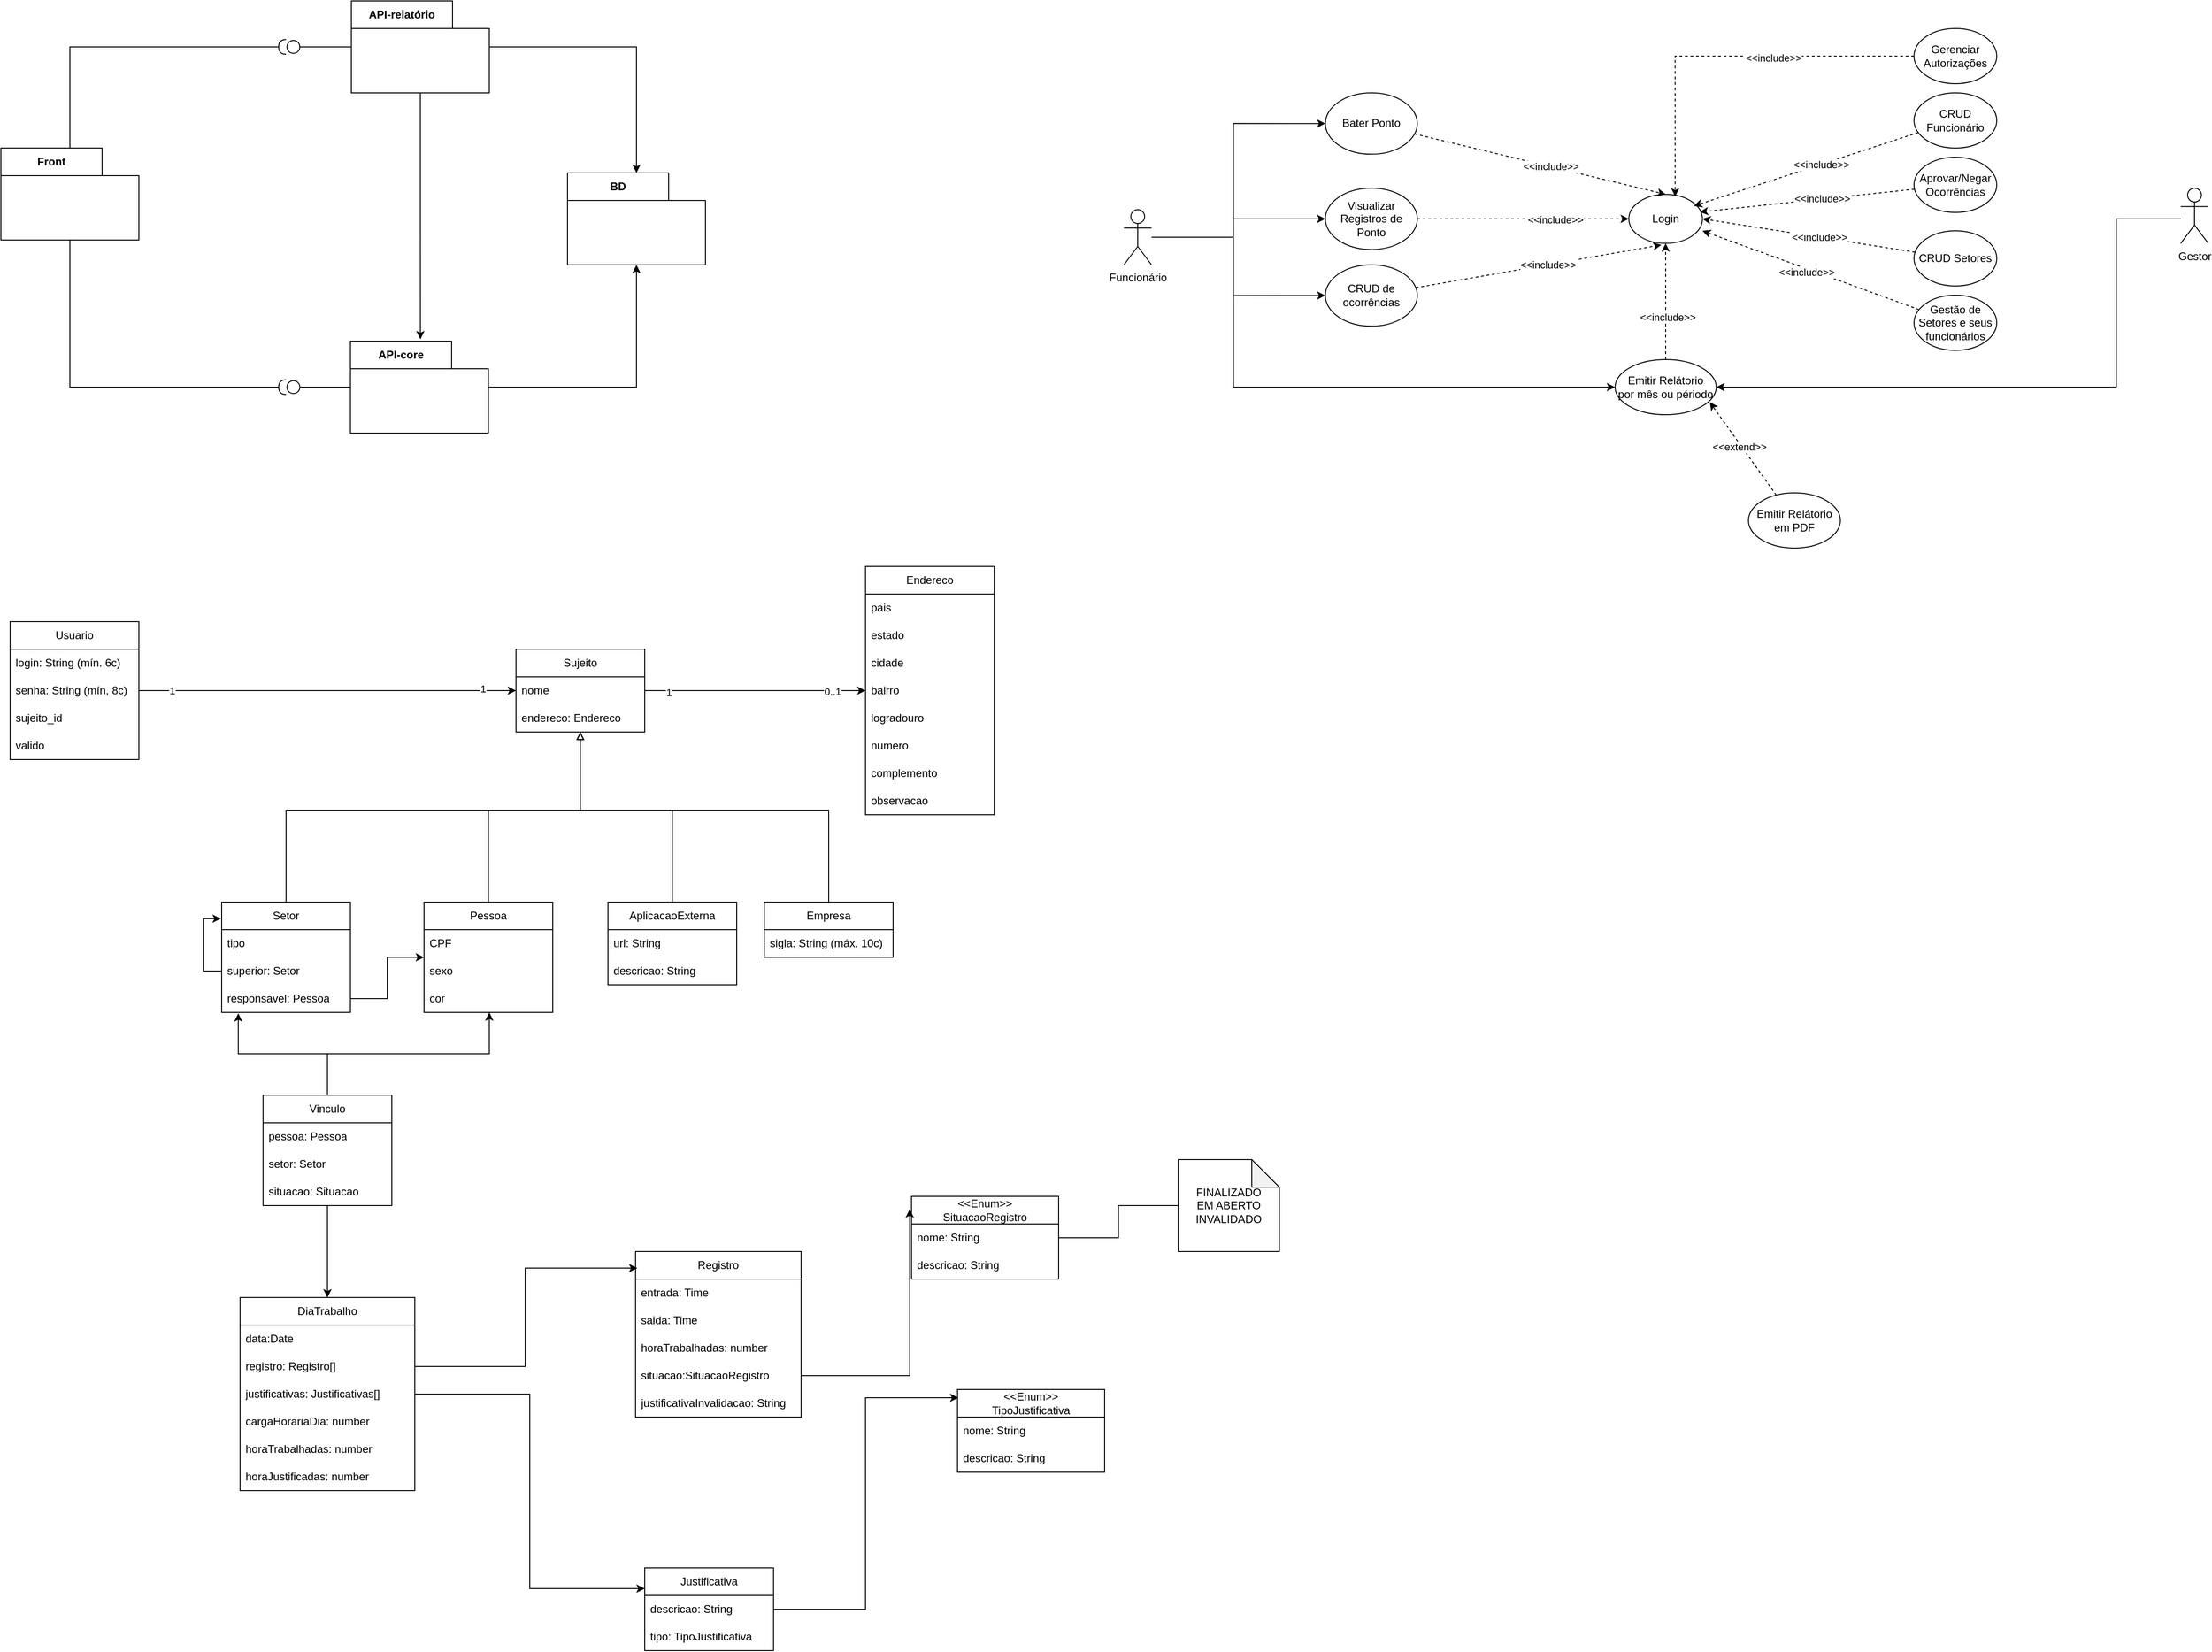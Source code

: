 <mxfile version="25.0.1">
  <diagram name="Página-1" id="RD_SIP9z1UjKInWznvdo">
    <mxGraphModel dx="1434" dy="746" grid="1" gridSize="10" guides="1" tooltips="1" connect="1" arrows="1" fold="1" page="1" pageScale="1" pageWidth="827" pageHeight="1169" math="0" shadow="0">
      <root>
        <mxCell id="0" />
        <mxCell id="1" parent="0" />
        <mxCell id="dIuihg4rUjvDcWADwv28-1" value="BD" style="shape=folder;fontStyle=1;tabWidth=110;tabHeight=30;tabPosition=left;html=1;boundedLbl=1;labelInHeader=1;container=1;collapsible=0;whiteSpace=wrap;" parent="1" vertex="1">
          <mxGeometry x="636" y="237" width="150" height="100" as="geometry" />
        </mxCell>
        <mxCell id="dIuihg4rUjvDcWADwv28-2" value="" style="html=1;strokeColor=none;resizeWidth=1;resizeHeight=1;fillColor=none;part=1;connectable=0;allowArrows=0;deletable=0;whiteSpace=wrap;" parent="dIuihg4rUjvDcWADwv28-1" vertex="1">
          <mxGeometry width="150" height="70" relative="1" as="geometry">
            <mxPoint y="30" as="offset" />
          </mxGeometry>
        </mxCell>
        <mxCell id="dIuihg4rUjvDcWADwv28-20" style="edgeStyle=orthogonalEdgeStyle;rounded=0;orthogonalLoop=1;jettySize=auto;html=1;endArrow=halfCircle;endFill=0;" parent="1" source="dIuihg4rUjvDcWADwv28-3" edge="1">
          <mxGeometry relative="1" as="geometry">
            <mxPoint x="330" y="100" as="targetPoint" />
            <Array as="points">
              <mxPoint x="95" y="100" />
            </Array>
          </mxGeometry>
        </mxCell>
        <mxCell id="dIuihg4rUjvDcWADwv28-21" style="edgeStyle=orthogonalEdgeStyle;rounded=0;orthogonalLoop=1;jettySize=auto;html=1;endArrow=halfCircle;endFill=0;" parent="1" source="dIuihg4rUjvDcWADwv28-3" edge="1">
          <mxGeometry relative="1" as="geometry">
            <mxPoint x="330" y="470" as="targetPoint" />
            <Array as="points">
              <mxPoint x="95" y="470" />
            </Array>
          </mxGeometry>
        </mxCell>
        <mxCell id="dIuihg4rUjvDcWADwv28-3" value="Front" style="shape=folder;fontStyle=1;tabWidth=110;tabHeight=30;tabPosition=left;html=1;boundedLbl=1;labelInHeader=1;container=1;collapsible=0;whiteSpace=wrap;" parent="1" vertex="1">
          <mxGeometry x="20" y="210" width="150" height="100" as="geometry" />
        </mxCell>
        <mxCell id="dIuihg4rUjvDcWADwv28-4" value="" style="html=1;strokeColor=none;resizeWidth=1;resizeHeight=1;fillColor=none;part=1;connectable=0;allowArrows=0;deletable=0;whiteSpace=wrap;" parent="dIuihg4rUjvDcWADwv28-3" vertex="1">
          <mxGeometry width="150" height="70" relative="1" as="geometry">
            <mxPoint y="30" as="offset" />
          </mxGeometry>
        </mxCell>
        <mxCell id="dIuihg4rUjvDcWADwv28-15" style="edgeStyle=orthogonalEdgeStyle;rounded=0;orthogonalLoop=1;jettySize=auto;html=1;" parent="1" source="dIuihg4rUjvDcWADwv28-5" target="dIuihg4rUjvDcWADwv28-1" edge="1">
          <mxGeometry relative="1" as="geometry" />
        </mxCell>
        <mxCell id="dIuihg4rUjvDcWADwv28-17" style="edgeStyle=orthogonalEdgeStyle;rounded=0;orthogonalLoop=1;jettySize=auto;html=1;endArrow=circle;endFill=0;" parent="1" source="dIuihg4rUjvDcWADwv28-5" edge="1">
          <mxGeometry relative="1" as="geometry">
            <mxPoint x="330" y="100" as="targetPoint" />
          </mxGeometry>
        </mxCell>
        <mxCell id="dIuihg4rUjvDcWADwv28-5" value="API-relatório" style="shape=folder;fontStyle=1;tabWidth=110;tabHeight=30;tabPosition=left;html=1;boundedLbl=1;labelInHeader=1;container=1;collapsible=0;whiteSpace=wrap;" parent="1" vertex="1">
          <mxGeometry x="401" y="50" width="150" height="100" as="geometry" />
        </mxCell>
        <mxCell id="dIuihg4rUjvDcWADwv28-6" value="" style="html=1;strokeColor=none;resizeWidth=1;resizeHeight=1;fillColor=none;part=1;connectable=0;allowArrows=0;deletable=0;whiteSpace=wrap;" parent="dIuihg4rUjvDcWADwv28-5" vertex="1">
          <mxGeometry width="150" height="70" relative="1" as="geometry">
            <mxPoint y="30" as="offset" />
          </mxGeometry>
        </mxCell>
        <mxCell id="dIuihg4rUjvDcWADwv28-18" style="edgeStyle=orthogonalEdgeStyle;rounded=0;orthogonalLoop=1;jettySize=auto;html=1;endArrow=circle;endFill=0;" parent="1" source="dIuihg4rUjvDcWADwv28-7" edge="1">
          <mxGeometry relative="1" as="geometry">
            <mxPoint x="330" y="470" as="targetPoint" />
          </mxGeometry>
        </mxCell>
        <mxCell id="dIuihg4rUjvDcWADwv28-7" value="API-core" style="shape=folder;fontStyle=1;tabWidth=110;tabHeight=30;tabPosition=left;html=1;boundedLbl=1;labelInHeader=1;container=1;collapsible=0;whiteSpace=wrap;" parent="1" vertex="1">
          <mxGeometry x="400" y="420" width="150" height="100" as="geometry" />
        </mxCell>
        <mxCell id="dIuihg4rUjvDcWADwv28-8" value="" style="html=1;strokeColor=none;resizeWidth=1;resizeHeight=1;fillColor=none;part=1;connectable=0;allowArrows=0;deletable=0;whiteSpace=wrap;" parent="dIuihg4rUjvDcWADwv28-7" vertex="1">
          <mxGeometry width="150" height="70" relative="1" as="geometry">
            <mxPoint y="30" as="offset" />
          </mxGeometry>
        </mxCell>
        <mxCell id="dIuihg4rUjvDcWADwv28-14" style="edgeStyle=orthogonalEdgeStyle;rounded=0;orthogonalLoop=1;jettySize=auto;html=1;entryX=0.5;entryY=1;entryDx=0;entryDy=0;entryPerimeter=0;" parent="1" source="dIuihg4rUjvDcWADwv28-7" target="dIuihg4rUjvDcWADwv28-1" edge="1">
          <mxGeometry relative="1" as="geometry" />
        </mxCell>
        <mxCell id="dIuihg4rUjvDcWADwv28-16" style="edgeStyle=orthogonalEdgeStyle;rounded=0;orthogonalLoop=1;jettySize=auto;html=1;entryX=0.507;entryY=-0.02;entryDx=0;entryDy=0;entryPerimeter=0;" parent="1" source="dIuihg4rUjvDcWADwv28-5" target="dIuihg4rUjvDcWADwv28-7" edge="1">
          <mxGeometry relative="1" as="geometry" />
        </mxCell>
        <mxCell id="qNjkb20ry8BSJpF6mRl5-24" style="edgeStyle=orthogonalEdgeStyle;rounded=0;orthogonalLoop=1;jettySize=auto;html=1;endArrow=block;endFill=0;exitX=0.5;exitY=0;exitDx=0;exitDy=0;" parent="1" source="qNjkb20ry8BSJpF6mRl5-1" target="qNjkb20ry8BSJpF6mRl5-13" edge="1">
          <mxGeometry relative="1" as="geometry">
            <Array as="points">
              <mxPoint x="550" y="930" />
              <mxPoint x="650" y="930" />
            </Array>
          </mxGeometry>
        </mxCell>
        <mxCell id="qNjkb20ry8BSJpF6mRl5-1" value="Pessoa" style="swimlane;fontStyle=0;childLayout=stackLayout;horizontal=1;startSize=30;horizontalStack=0;resizeParent=1;resizeParentMax=0;resizeLast=0;collapsible=1;marginBottom=0;whiteSpace=wrap;html=1;" parent="1" vertex="1">
          <mxGeometry x="480" y="1030" width="140" height="120" as="geometry" />
        </mxCell>
        <mxCell id="qNjkb20ry8BSJpF6mRl5-2" value="CPF" style="text;strokeColor=none;fillColor=none;align=left;verticalAlign=middle;spacingLeft=4;spacingRight=4;overflow=hidden;points=[[0,0.5],[1,0.5]];portConstraint=eastwest;rotatable=0;whiteSpace=wrap;html=1;" parent="qNjkb20ry8BSJpF6mRl5-1" vertex="1">
          <mxGeometry y="30" width="140" height="30" as="geometry" />
        </mxCell>
        <mxCell id="qNjkb20ry8BSJpF6mRl5-3" value="sexo" style="text;strokeColor=none;fillColor=none;align=left;verticalAlign=middle;spacingLeft=4;spacingRight=4;overflow=hidden;points=[[0,0.5],[1,0.5]];portConstraint=eastwest;rotatable=0;whiteSpace=wrap;html=1;" parent="qNjkb20ry8BSJpF6mRl5-1" vertex="1">
          <mxGeometry y="60" width="140" height="30" as="geometry" />
        </mxCell>
        <mxCell id="qNjkb20ry8BSJpF6mRl5-4" value="cor" style="text;strokeColor=none;fillColor=none;align=left;verticalAlign=middle;spacingLeft=4;spacingRight=4;overflow=hidden;points=[[0,0.5],[1,0.5]];portConstraint=eastwest;rotatable=0;whiteSpace=wrap;html=1;" parent="qNjkb20ry8BSJpF6mRl5-1" vertex="1">
          <mxGeometry y="90" width="140" height="30" as="geometry" />
        </mxCell>
        <mxCell id="qNjkb20ry8BSJpF6mRl5-25" style="edgeStyle=orthogonalEdgeStyle;rounded=0;orthogonalLoop=1;jettySize=auto;html=1;endArrow=block;endFill=0;exitX=0.5;exitY=0;exitDx=0;exitDy=0;" parent="1" source="qNjkb20ry8BSJpF6mRl5-5" target="qNjkb20ry8BSJpF6mRl5-13" edge="1">
          <mxGeometry relative="1" as="geometry">
            <Array as="points">
              <mxPoint x="330" y="930" />
              <mxPoint x="650" y="930" />
            </Array>
          </mxGeometry>
        </mxCell>
        <mxCell id="qNjkb20ry8BSJpF6mRl5-48" style="edgeStyle=orthogonalEdgeStyle;rounded=0;orthogonalLoop=1;jettySize=auto;html=1;" parent="1" source="qNjkb20ry8BSJpF6mRl5-8" target="qNjkb20ry8BSJpF6mRl5-1" edge="1">
          <mxGeometry relative="1" as="geometry" />
        </mxCell>
        <mxCell id="qNjkb20ry8BSJpF6mRl5-5" value="Setor" style="swimlane;fontStyle=0;childLayout=stackLayout;horizontal=1;startSize=30;horizontalStack=0;resizeParent=1;resizeParentMax=0;resizeLast=0;collapsible=1;marginBottom=0;whiteSpace=wrap;html=1;" parent="1" vertex="1">
          <mxGeometry x="260" y="1030" width="140" height="120" as="geometry" />
        </mxCell>
        <mxCell id="qNjkb20ry8BSJpF6mRl5-6" value="tipo" style="text;strokeColor=none;fillColor=none;align=left;verticalAlign=middle;spacingLeft=4;spacingRight=4;overflow=hidden;points=[[0,0.5],[1,0.5]];portConstraint=eastwest;rotatable=0;whiteSpace=wrap;html=1;" parent="qNjkb20ry8BSJpF6mRl5-5" vertex="1">
          <mxGeometry y="30" width="140" height="30" as="geometry" />
        </mxCell>
        <mxCell id="qNjkb20ry8BSJpF6mRl5-52" style="edgeStyle=orthogonalEdgeStyle;rounded=0;orthogonalLoop=1;jettySize=auto;html=1;entryX=-0.007;entryY=0.15;entryDx=0;entryDy=0;entryPerimeter=0;" parent="qNjkb20ry8BSJpF6mRl5-5" source="qNjkb20ry8BSJpF6mRl5-7" target="qNjkb20ry8BSJpF6mRl5-5" edge="1">
          <mxGeometry relative="1" as="geometry" />
        </mxCell>
        <mxCell id="qNjkb20ry8BSJpF6mRl5-7" value="superior: Setor" style="text;strokeColor=none;fillColor=none;align=left;verticalAlign=middle;spacingLeft=4;spacingRight=4;overflow=hidden;points=[[0,0.5],[1,0.5]];portConstraint=eastwest;rotatable=0;whiteSpace=wrap;html=1;" parent="qNjkb20ry8BSJpF6mRl5-5" vertex="1">
          <mxGeometry y="60" width="140" height="30" as="geometry" />
        </mxCell>
        <mxCell id="qNjkb20ry8BSJpF6mRl5-8" value="responsavel: Pessoa" style="text;strokeColor=none;fillColor=none;align=left;verticalAlign=middle;spacingLeft=4;spacingRight=4;overflow=hidden;points=[[0,0.5],[1,0.5]];portConstraint=eastwest;rotatable=0;whiteSpace=wrap;html=1;" parent="qNjkb20ry8BSJpF6mRl5-5" vertex="1">
          <mxGeometry y="90" width="140" height="30" as="geometry" />
        </mxCell>
        <mxCell id="qNjkb20ry8BSJpF6mRl5-27" style="edgeStyle=orthogonalEdgeStyle;rounded=0;orthogonalLoop=1;jettySize=auto;html=1;endArrow=block;endFill=0;exitX=0.5;exitY=0;exitDx=0;exitDy=0;" parent="1" source="qNjkb20ry8BSJpF6mRl5-9" target="qNjkb20ry8BSJpF6mRl5-13" edge="1">
          <mxGeometry relative="1" as="geometry">
            <Array as="points">
              <mxPoint x="750" y="930" />
              <mxPoint x="650" y="930" />
            </Array>
          </mxGeometry>
        </mxCell>
        <mxCell id="qNjkb20ry8BSJpF6mRl5-9" value="Aplicacao&lt;span style=&quot;background-color: initial;&quot;&gt;Externa&lt;/span&gt;" style="swimlane;fontStyle=0;childLayout=stackLayout;horizontal=1;startSize=30;horizontalStack=0;resizeParent=1;resizeParentMax=0;resizeLast=0;collapsible=1;marginBottom=0;whiteSpace=wrap;html=1;" parent="1" vertex="1">
          <mxGeometry x="680" y="1030" width="140" height="90" as="geometry" />
        </mxCell>
        <mxCell id="5sIMiY5ZOQMgnEvXVbW2-5" value="url: String" style="text;strokeColor=none;fillColor=none;align=left;verticalAlign=middle;spacingLeft=4;spacingRight=4;overflow=hidden;points=[[0,0.5],[1,0.5]];portConstraint=eastwest;rotatable=0;whiteSpace=wrap;html=1;" vertex="1" parent="qNjkb20ry8BSJpF6mRl5-9">
          <mxGeometry y="30" width="140" height="30" as="geometry" />
        </mxCell>
        <mxCell id="5sIMiY5ZOQMgnEvXVbW2-6" value="descricao: String" style="text;strokeColor=none;fillColor=none;align=left;verticalAlign=middle;spacingLeft=4;spacingRight=4;overflow=hidden;points=[[0,0.5],[1,0.5]];portConstraint=eastwest;rotatable=0;whiteSpace=wrap;html=1;" vertex="1" parent="qNjkb20ry8BSJpF6mRl5-9">
          <mxGeometry y="60" width="140" height="30" as="geometry" />
        </mxCell>
        <mxCell id="qNjkb20ry8BSJpF6mRl5-37" style="edgeStyle=orthogonalEdgeStyle;rounded=0;orthogonalLoop=1;jettySize=auto;html=1;" parent="1" source="qNjkb20ry8BSJpF6mRl5-13" target="qNjkb20ry8BSJpF6mRl5-33" edge="1">
          <mxGeometry relative="1" as="geometry" />
        </mxCell>
        <mxCell id="qNjkb20ry8BSJpF6mRl5-44" value="1" style="edgeLabel;html=1;align=center;verticalAlign=middle;resizable=0;points=[];" parent="qNjkb20ry8BSJpF6mRl5-37" vertex="1" connectable="0">
          <mxGeometry x="-0.783" y="-2" relative="1" as="geometry">
            <mxPoint as="offset" />
          </mxGeometry>
        </mxCell>
        <mxCell id="qNjkb20ry8BSJpF6mRl5-45" value="0..1" style="edgeLabel;html=1;align=center;verticalAlign=middle;resizable=0;points=[];" parent="qNjkb20ry8BSJpF6mRl5-37" vertex="1" connectable="0">
          <mxGeometry x="0.7" y="-1" relative="1" as="geometry">
            <mxPoint as="offset" />
          </mxGeometry>
        </mxCell>
        <mxCell id="qNjkb20ry8BSJpF6mRl5-13" value="Sujeito" style="swimlane;fontStyle=0;childLayout=stackLayout;horizontal=1;startSize=30;horizontalStack=0;resizeParent=1;resizeParentMax=0;resizeLast=0;collapsible=1;marginBottom=0;whiteSpace=wrap;html=1;" parent="1" vertex="1">
          <mxGeometry x="580" y="755" width="140" height="90" as="geometry" />
        </mxCell>
        <mxCell id="qNjkb20ry8BSJpF6mRl5-16" value="nome" style="text;strokeColor=none;fillColor=none;align=left;verticalAlign=middle;spacingLeft=4;spacingRight=4;overflow=hidden;points=[[0,0.5],[1,0.5]];portConstraint=eastwest;rotatable=0;whiteSpace=wrap;html=1;" parent="qNjkb20ry8BSJpF6mRl5-13" vertex="1">
          <mxGeometry y="30" width="140" height="30" as="geometry" />
        </mxCell>
        <mxCell id="qNjkb20ry8BSJpF6mRl5-38" value="endereco: Endereco" style="text;strokeColor=none;fillColor=none;align=left;verticalAlign=middle;spacingLeft=4;spacingRight=4;overflow=hidden;points=[[0,0.5],[1,0.5]];portConstraint=eastwest;rotatable=0;whiteSpace=wrap;html=1;" parent="qNjkb20ry8BSJpF6mRl5-13" vertex="1">
          <mxGeometry y="60" width="140" height="30" as="geometry" />
        </mxCell>
        <mxCell id="qNjkb20ry8BSJpF6mRl5-17" value="Usuario" style="swimlane;fontStyle=0;childLayout=stackLayout;horizontal=1;startSize=30;horizontalStack=0;resizeParent=1;resizeParentMax=0;resizeLast=0;collapsible=1;marginBottom=0;whiteSpace=wrap;html=1;" parent="1" vertex="1">
          <mxGeometry x="30" y="725" width="140" height="150" as="geometry" />
        </mxCell>
        <mxCell id="qNjkb20ry8BSJpF6mRl5-18" value="login: String (mín. 6c)" style="text;strokeColor=none;fillColor=none;align=left;verticalAlign=middle;spacingLeft=4;spacingRight=4;overflow=hidden;points=[[0,0.5],[1,0.5]];portConstraint=eastwest;rotatable=0;whiteSpace=wrap;html=1;" parent="qNjkb20ry8BSJpF6mRl5-17" vertex="1">
          <mxGeometry y="30" width="140" height="30" as="geometry" />
        </mxCell>
        <mxCell id="qNjkb20ry8BSJpF6mRl5-19" value="senha: String (mín, 8c)" style="text;strokeColor=none;fillColor=none;align=left;verticalAlign=middle;spacingLeft=4;spacingRight=4;overflow=hidden;points=[[0,0.5],[1,0.5]];portConstraint=eastwest;rotatable=0;whiteSpace=wrap;html=1;" parent="qNjkb20ry8BSJpF6mRl5-17" vertex="1">
          <mxGeometry y="60" width="140" height="30" as="geometry" />
        </mxCell>
        <mxCell id="qNjkb20ry8BSJpF6mRl5-20" value="sujeito_id" style="text;strokeColor=none;fillColor=none;align=left;verticalAlign=middle;spacingLeft=4;spacingRight=4;overflow=hidden;points=[[0,0.5],[1,0.5]];portConstraint=eastwest;rotatable=0;whiteSpace=wrap;html=1;" parent="qNjkb20ry8BSJpF6mRl5-17" vertex="1">
          <mxGeometry y="90" width="140" height="30" as="geometry" />
        </mxCell>
        <mxCell id="qNjkb20ry8BSJpF6mRl5-53" value="valido" style="text;strokeColor=none;fillColor=none;align=left;verticalAlign=middle;spacingLeft=4;spacingRight=4;overflow=hidden;points=[[0,0.5],[1,0.5]];portConstraint=eastwest;rotatable=0;whiteSpace=wrap;html=1;" parent="qNjkb20ry8BSJpF6mRl5-17" vertex="1">
          <mxGeometry y="120" width="140" height="30" as="geometry" />
        </mxCell>
        <mxCell id="qNjkb20ry8BSJpF6mRl5-21" style="edgeStyle=orthogonalEdgeStyle;rounded=0;orthogonalLoop=1;jettySize=auto;html=1;entryX=0;entryY=0.5;entryDx=0;entryDy=0;" parent="1" source="qNjkb20ry8BSJpF6mRl5-19" target="qNjkb20ry8BSJpF6mRl5-13" edge="1">
          <mxGeometry relative="1" as="geometry" />
        </mxCell>
        <mxCell id="qNjkb20ry8BSJpF6mRl5-22" value="1" style="edgeLabel;html=1;align=center;verticalAlign=middle;resizable=0;points=[];" parent="qNjkb20ry8BSJpF6mRl5-21" vertex="1" connectable="0">
          <mxGeometry x="-0.824" relative="1" as="geometry">
            <mxPoint as="offset" />
          </mxGeometry>
        </mxCell>
        <mxCell id="qNjkb20ry8BSJpF6mRl5-23" value="1" style="edgeLabel;html=1;align=center;verticalAlign=middle;resizable=0;points=[];" parent="qNjkb20ry8BSJpF6mRl5-21" vertex="1" connectable="0">
          <mxGeometry x="0.824" y="2" relative="1" as="geometry">
            <mxPoint as="offset" />
          </mxGeometry>
        </mxCell>
        <mxCell id="qNjkb20ry8BSJpF6mRl5-47" style="edgeStyle=orthogonalEdgeStyle;rounded=0;orthogonalLoop=1;jettySize=auto;html=1;endArrow=block;endFill=0;" parent="1" source="qNjkb20ry8BSJpF6mRl5-29" target="qNjkb20ry8BSJpF6mRl5-13" edge="1">
          <mxGeometry relative="1" as="geometry">
            <Array as="points">
              <mxPoint x="920" y="930" />
              <mxPoint x="650" y="930" />
            </Array>
          </mxGeometry>
        </mxCell>
        <mxCell id="qNjkb20ry8BSJpF6mRl5-29" value="Empresa" style="swimlane;fontStyle=0;childLayout=stackLayout;horizontal=1;startSize=30;horizontalStack=0;resizeParent=1;resizeParentMax=0;resizeLast=0;collapsible=1;marginBottom=0;whiteSpace=wrap;html=1;" parent="1" vertex="1">
          <mxGeometry x="850" y="1030" width="140" height="60" as="geometry" />
        </mxCell>
        <mxCell id="qNjkb20ry8BSJpF6mRl5-28" value="sigla: String&amp;nbsp;(máx. 10c)" style="text;strokeColor=none;fillColor=none;align=left;verticalAlign=middle;spacingLeft=4;spacingRight=4;overflow=hidden;points=[[0,0.5],[1,0.5]];portConstraint=eastwest;rotatable=0;whiteSpace=wrap;html=1;" parent="qNjkb20ry8BSJpF6mRl5-29" vertex="1">
          <mxGeometry y="30" width="140" height="30" as="geometry" />
        </mxCell>
        <mxCell id="qNjkb20ry8BSJpF6mRl5-33" value="Endereco" style="swimlane;fontStyle=0;childLayout=stackLayout;horizontal=1;startSize=30;horizontalStack=0;resizeParent=1;resizeParentMax=0;resizeLast=0;collapsible=1;marginBottom=0;whiteSpace=wrap;html=1;" parent="1" vertex="1">
          <mxGeometry x="960" y="665" width="140" height="270" as="geometry" />
        </mxCell>
        <mxCell id="qNjkb20ry8BSJpF6mRl5-34" value="pais" style="text;strokeColor=none;fillColor=none;align=left;verticalAlign=middle;spacingLeft=4;spacingRight=4;overflow=hidden;points=[[0,0.5],[1,0.5]];portConstraint=eastwest;rotatable=0;whiteSpace=wrap;html=1;" parent="qNjkb20ry8BSJpF6mRl5-33" vertex="1">
          <mxGeometry y="30" width="140" height="30" as="geometry" />
        </mxCell>
        <mxCell id="qNjkb20ry8BSJpF6mRl5-35" value="estado" style="text;strokeColor=none;fillColor=none;align=left;verticalAlign=middle;spacingLeft=4;spacingRight=4;overflow=hidden;points=[[0,0.5],[1,0.5]];portConstraint=eastwest;rotatable=0;whiteSpace=wrap;html=1;" parent="qNjkb20ry8BSJpF6mRl5-33" vertex="1">
          <mxGeometry y="60" width="140" height="30" as="geometry" />
        </mxCell>
        <mxCell id="qNjkb20ry8BSJpF6mRl5-36" value="cidade" style="text;strokeColor=none;fillColor=none;align=left;verticalAlign=middle;spacingLeft=4;spacingRight=4;overflow=hidden;points=[[0,0.5],[1,0.5]];portConstraint=eastwest;rotatable=0;whiteSpace=wrap;html=1;" parent="qNjkb20ry8BSJpF6mRl5-33" vertex="1">
          <mxGeometry y="90" width="140" height="30" as="geometry" />
        </mxCell>
        <mxCell id="qNjkb20ry8BSJpF6mRl5-39" value="bairro" style="text;strokeColor=none;fillColor=none;align=left;verticalAlign=middle;spacingLeft=4;spacingRight=4;overflow=hidden;points=[[0,0.5],[1,0.5]];portConstraint=eastwest;rotatable=0;whiteSpace=wrap;html=1;" parent="qNjkb20ry8BSJpF6mRl5-33" vertex="1">
          <mxGeometry y="120" width="140" height="30" as="geometry" />
        </mxCell>
        <mxCell id="qNjkb20ry8BSJpF6mRl5-40" value="logradouro" style="text;strokeColor=none;fillColor=none;align=left;verticalAlign=middle;spacingLeft=4;spacingRight=4;overflow=hidden;points=[[0,0.5],[1,0.5]];portConstraint=eastwest;rotatable=0;whiteSpace=wrap;html=1;" parent="qNjkb20ry8BSJpF6mRl5-33" vertex="1">
          <mxGeometry y="150" width="140" height="30" as="geometry" />
        </mxCell>
        <mxCell id="qNjkb20ry8BSJpF6mRl5-41" value="numero" style="text;strokeColor=none;fillColor=none;align=left;verticalAlign=middle;spacingLeft=4;spacingRight=4;overflow=hidden;points=[[0,0.5],[1,0.5]];portConstraint=eastwest;rotatable=0;whiteSpace=wrap;html=1;" parent="qNjkb20ry8BSJpF6mRl5-33" vertex="1">
          <mxGeometry y="180" width="140" height="30" as="geometry" />
        </mxCell>
        <mxCell id="qNjkb20ry8BSJpF6mRl5-42" value="complemento" style="text;strokeColor=none;fillColor=none;align=left;verticalAlign=middle;spacingLeft=4;spacingRight=4;overflow=hidden;points=[[0,0.5],[1,0.5]];portConstraint=eastwest;rotatable=0;whiteSpace=wrap;html=1;" parent="qNjkb20ry8BSJpF6mRl5-33" vertex="1">
          <mxGeometry y="210" width="140" height="30" as="geometry" />
        </mxCell>
        <mxCell id="qNjkb20ry8BSJpF6mRl5-43" value="observacao" style="text;strokeColor=none;fillColor=none;align=left;verticalAlign=middle;spacingLeft=4;spacingRight=4;overflow=hidden;points=[[0,0.5],[1,0.5]];portConstraint=eastwest;rotatable=0;whiteSpace=wrap;html=1;" parent="qNjkb20ry8BSJpF6mRl5-33" vertex="1">
          <mxGeometry y="240" width="140" height="30" as="geometry" />
        </mxCell>
        <mxCell id="7N5yKQpb0jNCGdgTXIqX-24" style="edgeStyle=orthogonalEdgeStyle;rounded=0;orthogonalLoop=1;jettySize=auto;html=1;entryX=0;entryY=0.5;entryDx=0;entryDy=0;" parent="1" source="7N5yKQpb0jNCGdgTXIqX-1" target="7N5yKQpb0jNCGdgTXIqX-5" edge="1">
          <mxGeometry relative="1" as="geometry">
            <Array as="points">
              <mxPoint x="1360" y="307" />
              <mxPoint x="1360" y="183" />
            </Array>
          </mxGeometry>
        </mxCell>
        <mxCell id="7N5yKQpb0jNCGdgTXIqX-25" style="edgeStyle=orthogonalEdgeStyle;rounded=0;orthogonalLoop=1;jettySize=auto;html=1;entryX=0;entryY=0.5;entryDx=0;entryDy=0;" parent="1" source="7N5yKQpb0jNCGdgTXIqX-1" target="7N5yKQpb0jNCGdgTXIqX-9" edge="1">
          <mxGeometry relative="1" as="geometry">
            <Array as="points">
              <mxPoint x="1360" y="307" />
              <mxPoint x="1360" y="287" />
            </Array>
          </mxGeometry>
        </mxCell>
        <mxCell id="7N5yKQpb0jNCGdgTXIqX-26" style="edgeStyle=orthogonalEdgeStyle;rounded=0;orthogonalLoop=1;jettySize=auto;html=1;entryX=0;entryY=0.5;entryDx=0;entryDy=0;" parent="1" source="7N5yKQpb0jNCGdgTXIqX-1" target="7N5yKQpb0jNCGdgTXIqX-12" edge="1">
          <mxGeometry relative="1" as="geometry">
            <Array as="points">
              <mxPoint x="1360" y="307" />
              <mxPoint x="1360" y="370" />
            </Array>
          </mxGeometry>
        </mxCell>
        <mxCell id="7N5yKQpb0jNCGdgTXIqX-27" style="edgeStyle=orthogonalEdgeStyle;rounded=0;orthogonalLoop=1;jettySize=auto;html=1;entryX=0;entryY=0.5;entryDx=0;entryDy=0;" parent="1" source="7N5yKQpb0jNCGdgTXIqX-1" target="7N5yKQpb0jNCGdgTXIqX-16" edge="1">
          <mxGeometry relative="1" as="geometry">
            <Array as="points">
              <mxPoint x="1360" y="307" />
              <mxPoint x="1360" y="470" />
            </Array>
          </mxGeometry>
        </mxCell>
        <mxCell id="7N5yKQpb0jNCGdgTXIqX-1" value="Funcionário" style="shape=umlActor;verticalLabelPosition=bottom;verticalAlign=top;html=1;outlineConnect=0;" parent="1" vertex="1">
          <mxGeometry x="1241" y="277" width="30" height="60" as="geometry" />
        </mxCell>
        <mxCell id="7N5yKQpb0jNCGdgTXIqX-4" value="Login" style="ellipse;whiteSpace=wrap;html=1;" parent="1" vertex="1">
          <mxGeometry x="1790" y="260.34" width="80" height="53.33" as="geometry" />
        </mxCell>
        <mxCell id="7N5yKQpb0jNCGdgTXIqX-5" value="Bater Ponto" style="ellipse;whiteSpace=wrap;html=1;" parent="1" vertex="1">
          <mxGeometry x="1460" y="150" width="100" height="66.67" as="geometry" />
        </mxCell>
        <mxCell id="7N5yKQpb0jNCGdgTXIqX-6" style="rounded=0;orthogonalLoop=1;jettySize=auto;html=1;entryX=0.5;entryY=0;entryDx=0;entryDy=0;dashed=1;" parent="1" source="7N5yKQpb0jNCGdgTXIqX-5" target="7N5yKQpb0jNCGdgTXIqX-4" edge="1">
          <mxGeometry relative="1" as="geometry" />
        </mxCell>
        <mxCell id="7N5yKQpb0jNCGdgTXIqX-7" value="&amp;lt;&amp;lt;include&amp;gt;&amp;gt;" style="edgeLabel;html=1;align=center;verticalAlign=middle;resizable=0;points=[];" parent="7N5yKQpb0jNCGdgTXIqX-6" vertex="1" connectable="0">
          <mxGeometry x="0.08" relative="1" as="geometry">
            <mxPoint as="offset" />
          </mxGeometry>
        </mxCell>
        <mxCell id="7N5yKQpb0jNCGdgTXIqX-9" value="Visualizar Registros de Ponto" style="ellipse;whiteSpace=wrap;html=1;" parent="1" vertex="1">
          <mxGeometry x="1460" y="253.66" width="100" height="66.67" as="geometry" />
        </mxCell>
        <mxCell id="7N5yKQpb0jNCGdgTXIqX-10" style="rounded=0;orthogonalLoop=1;jettySize=auto;html=1;entryX=0;entryY=0.5;entryDx=0;entryDy=0;dashed=1;" parent="1" source="7N5yKQpb0jNCGdgTXIqX-9" target="7N5yKQpb0jNCGdgTXIqX-4" edge="1">
          <mxGeometry relative="1" as="geometry" />
        </mxCell>
        <mxCell id="7N5yKQpb0jNCGdgTXIqX-11" value="&amp;lt;&amp;lt;include&amp;gt;&amp;gt;" style="edgeLabel;html=1;align=center;verticalAlign=middle;resizable=0;points=[];" parent="7N5yKQpb0jNCGdgTXIqX-10" vertex="1" connectable="0">
          <mxGeometry x="0.304" y="-1" relative="1" as="geometry">
            <mxPoint as="offset" />
          </mxGeometry>
        </mxCell>
        <mxCell id="7N5yKQpb0jNCGdgTXIqX-12" value="CRUD de ocorrências" style="ellipse;whiteSpace=wrap;html=1;" parent="1" vertex="1">
          <mxGeometry x="1460" y="337" width="100" height="66.67" as="geometry" />
        </mxCell>
        <mxCell id="7N5yKQpb0jNCGdgTXIqX-13" style="rounded=0;orthogonalLoop=1;jettySize=auto;html=1;entryX=0.442;entryY=1.031;entryDx=0;entryDy=0;entryPerimeter=0;dashed=1;" parent="1" source="7N5yKQpb0jNCGdgTXIqX-12" target="7N5yKQpb0jNCGdgTXIqX-4" edge="1">
          <mxGeometry relative="1" as="geometry" />
        </mxCell>
        <mxCell id="7N5yKQpb0jNCGdgTXIqX-14" value="&lt;span style=&quot;color: rgba(0, 0, 0, 0); font-family: monospace; font-size: 0px; text-align: start; background-color: rgb(251, 251, 251);&quot;&gt;%3CmxGraphModel%3E%3Croot%3E%3CmxCell%20id%3D%220%22%2F%3E%3CmxCell%20id%3D%221%22%20parent%3D%220%22%2F%3E%3CmxCell%20id%3D%222%22%20value%3D%22Visualizar%20Registros%20de%20Ponto%22%20style%3D%22ellipse%3BwhiteSpace%3Dwrap%3Bhtml%3D1%3B%22%20vertex%3D%221%22%20parent%3D%221%22%3E%3CmxGeometry%20x%3D%221460%22%20y%3D%22253.66%22%20width%3D%22100%22%20height%3D%2266.67%22%20as%3D%22geometry%22%2F%3E%3C%2FmxCell%3E%3C%2Froot%3E%3C%2FmxGraphModel%3E&lt;/span&gt;" style="edgeLabel;html=1;align=center;verticalAlign=middle;resizable=0;points=[];" parent="7N5yKQpb0jNCGdgTXIqX-13" vertex="1" connectable="0">
          <mxGeometry x="0.106" relative="1" as="geometry">
            <mxPoint as="offset" />
          </mxGeometry>
        </mxCell>
        <mxCell id="7N5yKQpb0jNCGdgTXIqX-15" value="&amp;lt;&amp;lt;include&amp;gt;&amp;gt;" style="edgeLabel;html=1;align=center;verticalAlign=middle;resizable=0;points=[];" parent="7N5yKQpb0jNCGdgTXIqX-13" vertex="1" connectable="0">
          <mxGeometry x="0.076" relative="1" as="geometry">
            <mxPoint as="offset" />
          </mxGeometry>
        </mxCell>
        <mxCell id="7N5yKQpb0jNCGdgTXIqX-17" style="rounded=0;orthogonalLoop=1;jettySize=auto;html=1;dashed=1;" parent="1" source="7N5yKQpb0jNCGdgTXIqX-16" target="7N5yKQpb0jNCGdgTXIqX-4" edge="1">
          <mxGeometry relative="1" as="geometry" />
        </mxCell>
        <mxCell id="7N5yKQpb0jNCGdgTXIqX-18" value="&amp;lt;&amp;lt;include&amp;gt;&amp;gt;" style="edgeLabel;html=1;align=center;verticalAlign=middle;resizable=0;points=[];" parent="7N5yKQpb0jNCGdgTXIqX-17" vertex="1" connectable="0">
          <mxGeometry x="-0.26" y="-2" relative="1" as="geometry">
            <mxPoint as="offset" />
          </mxGeometry>
        </mxCell>
        <mxCell id="7N5yKQpb0jNCGdgTXIqX-16" value="Emitir Relátorio&lt;div&gt;por mês ou périodo&lt;/div&gt;" style="ellipse;whiteSpace=wrap;html=1;" parent="1" vertex="1">
          <mxGeometry x="1775" y="440" width="110" height="60" as="geometry" />
        </mxCell>
        <mxCell id="7N5yKQpb0jNCGdgTXIqX-19" value="Emitir Relátorio em PDF" style="ellipse;whiteSpace=wrap;html=1;" parent="1" vertex="1">
          <mxGeometry x="1920" y="585" width="100" height="60" as="geometry" />
        </mxCell>
        <mxCell id="7N5yKQpb0jNCGdgTXIqX-20" style="rounded=0;orthogonalLoop=1;jettySize=auto;html=1;entryX=0.936;entryY=0.772;entryDx=0;entryDy=0;entryPerimeter=0;dashed=1;" parent="1" source="7N5yKQpb0jNCGdgTXIqX-19" target="7N5yKQpb0jNCGdgTXIqX-16" edge="1">
          <mxGeometry relative="1" as="geometry" />
        </mxCell>
        <mxCell id="7N5yKQpb0jNCGdgTXIqX-21" value="&amp;lt;&amp;lt;extend&amp;gt;&amp;gt;" style="edgeLabel;html=1;align=center;verticalAlign=middle;resizable=0;points=[];" parent="7N5yKQpb0jNCGdgTXIqX-20" vertex="1" connectable="0">
          <mxGeometry x="0.065" y="2" relative="1" as="geometry">
            <mxPoint as="offset" />
          </mxGeometry>
        </mxCell>
        <mxCell id="7N5yKQpb0jNCGdgTXIqX-30" style="edgeStyle=orthogonalEdgeStyle;rounded=0;orthogonalLoop=1;jettySize=auto;html=1;entryX=1;entryY=0.5;entryDx=0;entryDy=0;" parent="1" source="7N5yKQpb0jNCGdgTXIqX-29" target="7N5yKQpb0jNCGdgTXIqX-16" edge="1">
          <mxGeometry relative="1" as="geometry">
            <Array as="points">
              <mxPoint x="2320" y="287" />
              <mxPoint x="2320" y="470" />
            </Array>
          </mxGeometry>
        </mxCell>
        <mxCell id="7N5yKQpb0jNCGdgTXIqX-29" value="Gestor" style="shape=umlActor;verticalLabelPosition=bottom;verticalAlign=top;html=1;outlineConnect=0;" parent="1" vertex="1">
          <mxGeometry x="2390" y="253.66" width="30" height="60" as="geometry" />
        </mxCell>
        <mxCell id="7N5yKQpb0jNCGdgTXIqX-31" value="CRUD Funcionário" style="ellipse;whiteSpace=wrap;html=1;" parent="1" vertex="1">
          <mxGeometry x="2100" y="150" width="90" height="60" as="geometry" />
        </mxCell>
        <mxCell id="7N5yKQpb0jNCGdgTXIqX-32" value="Aprovar/Negar Ocorrências" style="ellipse;whiteSpace=wrap;html=1;" parent="1" vertex="1">
          <mxGeometry x="2100" y="220" width="90" height="60" as="geometry" />
        </mxCell>
        <mxCell id="7N5yKQpb0jNCGdgTXIqX-41" style="rounded=0;orthogonalLoop=1;jettySize=auto;html=1;entryX=1;entryY=0.5;entryDx=0;entryDy=0;dashed=1;" parent="1" source="7N5yKQpb0jNCGdgTXIqX-33" target="7N5yKQpb0jNCGdgTXIqX-4" edge="1">
          <mxGeometry relative="1" as="geometry" />
        </mxCell>
        <mxCell id="7N5yKQpb0jNCGdgTXIqX-42" value="&amp;lt;&amp;lt;include&amp;gt;&amp;gt;" style="edgeLabel;html=1;align=center;verticalAlign=middle;resizable=0;points=[];" parent="7N5yKQpb0jNCGdgTXIqX-41" vertex="1" connectable="0">
          <mxGeometry x="-0.1" relative="1" as="geometry">
            <mxPoint as="offset" />
          </mxGeometry>
        </mxCell>
        <mxCell id="7N5yKQpb0jNCGdgTXIqX-33" value="CRUD Setores" style="ellipse;whiteSpace=wrap;html=1;" parent="1" vertex="1">
          <mxGeometry x="2100" y="300" width="90" height="60" as="geometry" />
        </mxCell>
        <mxCell id="7N5yKQpb0jNCGdgTXIqX-34" value="Gestão de Setores e seus funcionários" style="ellipse;whiteSpace=wrap;html=1;" parent="1" vertex="1">
          <mxGeometry x="2100" y="370" width="90" height="60" as="geometry" />
        </mxCell>
        <mxCell id="7N5yKQpb0jNCGdgTXIqX-35" value="Gerenciar Autorizações" style="ellipse;whiteSpace=wrap;html=1;" parent="1" vertex="1">
          <mxGeometry x="2100" y="80" width="90" height="60" as="geometry" />
        </mxCell>
        <mxCell id="7N5yKQpb0jNCGdgTXIqX-36" style="rounded=0;orthogonalLoop=1;jettySize=auto;html=1;entryX=1;entryY=0.744;entryDx=0;entryDy=0;entryPerimeter=0;dashed=1;" parent="1" source="7N5yKQpb0jNCGdgTXIqX-34" target="7N5yKQpb0jNCGdgTXIqX-4" edge="1">
          <mxGeometry relative="1" as="geometry" />
        </mxCell>
        <mxCell id="7N5yKQpb0jNCGdgTXIqX-37" value="&amp;lt;&amp;lt;include&amp;gt;&amp;gt;" style="edgeLabel;html=1;align=center;verticalAlign=middle;resizable=0;points=[];" parent="7N5yKQpb0jNCGdgTXIqX-36" vertex="1" connectable="0">
          <mxGeometry x="0.028" y="3" relative="1" as="geometry">
            <mxPoint as="offset" />
          </mxGeometry>
        </mxCell>
        <mxCell id="7N5yKQpb0jNCGdgTXIqX-43" style="rounded=0;orthogonalLoop=1;jettySize=auto;html=1;entryX=0.965;entryY=0.36;entryDx=0;entryDy=0;entryPerimeter=0;dashed=1;" parent="1" source="7N5yKQpb0jNCGdgTXIqX-32" target="7N5yKQpb0jNCGdgTXIqX-4" edge="1">
          <mxGeometry relative="1" as="geometry" />
        </mxCell>
        <mxCell id="7N5yKQpb0jNCGdgTXIqX-44" value="&amp;lt;&amp;lt;include&amp;gt;&amp;gt;" style="edgeLabel;html=1;align=center;verticalAlign=middle;resizable=0;points=[];" parent="7N5yKQpb0jNCGdgTXIqX-43" vertex="1" connectable="0">
          <mxGeometry x="-0.135" y="-1" relative="1" as="geometry">
            <mxPoint as="offset" />
          </mxGeometry>
        </mxCell>
        <mxCell id="7N5yKQpb0jNCGdgTXIqX-45" style="rounded=0;orthogonalLoop=1;jettySize=auto;html=1;entryX=0.884;entryY=0.237;entryDx=0;entryDy=0;entryPerimeter=0;dashed=1;" parent="1" source="7N5yKQpb0jNCGdgTXIqX-31" target="7N5yKQpb0jNCGdgTXIqX-4" edge="1">
          <mxGeometry relative="1" as="geometry" />
        </mxCell>
        <mxCell id="7N5yKQpb0jNCGdgTXIqX-46" value="&amp;lt;&amp;lt;include&amp;gt;&amp;gt;" style="edgeLabel;html=1;align=center;verticalAlign=middle;resizable=0;points=[];" parent="7N5yKQpb0jNCGdgTXIqX-45" vertex="1" connectable="0">
          <mxGeometry x="-0.132" relative="1" as="geometry">
            <mxPoint as="offset" />
          </mxGeometry>
        </mxCell>
        <mxCell id="7N5yKQpb0jNCGdgTXIqX-47" style="edgeStyle=orthogonalEdgeStyle;rounded=0;orthogonalLoop=1;jettySize=auto;html=1;entryX=0.629;entryY=0.043;entryDx=0;entryDy=0;entryPerimeter=0;dashed=1;" parent="1" source="7N5yKQpb0jNCGdgTXIqX-35" target="7N5yKQpb0jNCGdgTXIqX-4" edge="1">
          <mxGeometry relative="1" as="geometry" />
        </mxCell>
        <mxCell id="7N5yKQpb0jNCGdgTXIqX-48" value="&amp;lt;&amp;lt;include&amp;gt;&amp;gt;" style="edgeLabel;html=1;align=center;verticalAlign=middle;resizable=0;points=[];" parent="7N5yKQpb0jNCGdgTXIqX-47" vertex="1" connectable="0">
          <mxGeometry x="-0.257" y="2" relative="1" as="geometry">
            <mxPoint as="offset" />
          </mxGeometry>
        </mxCell>
        <mxCell id="5sIMiY5ZOQMgnEvXVbW2-1" value="DiaTrabalho" style="swimlane;fontStyle=0;childLayout=stackLayout;horizontal=1;startSize=30;horizontalStack=0;resizeParent=1;resizeParentMax=0;resizeLast=0;collapsible=1;marginBottom=0;whiteSpace=wrap;html=1;" vertex="1" parent="1">
          <mxGeometry x="280" y="1460" width="190" height="210" as="geometry" />
        </mxCell>
        <mxCell id="5sIMiY5ZOQMgnEvXVbW2-2" value="data:Date" style="text;strokeColor=none;fillColor=none;align=left;verticalAlign=middle;spacingLeft=4;spacingRight=4;overflow=hidden;points=[[0,0.5],[1,0.5]];portConstraint=eastwest;rotatable=0;whiteSpace=wrap;html=1;" vertex="1" parent="5sIMiY5ZOQMgnEvXVbW2-1">
          <mxGeometry y="30" width="190" height="30" as="geometry" />
        </mxCell>
        <mxCell id="5sIMiY5ZOQMgnEvXVbW2-3" value="registro: Registro[]" style="text;strokeColor=none;fillColor=none;align=left;verticalAlign=middle;spacingLeft=4;spacingRight=4;overflow=hidden;points=[[0,0.5],[1,0.5]];portConstraint=eastwest;rotatable=0;whiteSpace=wrap;html=1;" vertex="1" parent="5sIMiY5ZOQMgnEvXVbW2-1">
          <mxGeometry y="60" width="190" height="30" as="geometry" />
        </mxCell>
        <mxCell id="5sIMiY5ZOQMgnEvXVbW2-38" value="justificativas: Justificativas[]" style="text;strokeColor=none;fillColor=none;align=left;verticalAlign=middle;spacingLeft=4;spacingRight=4;overflow=hidden;points=[[0,0.5],[1,0.5]];portConstraint=eastwest;rotatable=0;whiteSpace=wrap;html=1;" vertex="1" parent="5sIMiY5ZOQMgnEvXVbW2-1">
          <mxGeometry y="90" width="190" height="30" as="geometry" />
        </mxCell>
        <mxCell id="5sIMiY5ZOQMgnEvXVbW2-26" value="cargaHorariaDia: number" style="text;strokeColor=none;fillColor=none;align=left;verticalAlign=middle;spacingLeft=4;spacingRight=4;overflow=hidden;points=[[0,0.5],[1,0.5]];portConstraint=eastwest;rotatable=0;whiteSpace=wrap;html=1;" vertex="1" parent="5sIMiY5ZOQMgnEvXVbW2-1">
          <mxGeometry y="120" width="190" height="30" as="geometry" />
        </mxCell>
        <mxCell id="5sIMiY5ZOQMgnEvXVbW2-24" value="horaTrabalhadas: number" style="text;strokeColor=none;fillColor=none;align=left;verticalAlign=middle;spacingLeft=4;spacingRight=4;overflow=hidden;points=[[0,0.5],[1,0.5]];portConstraint=eastwest;rotatable=0;whiteSpace=wrap;html=1;" vertex="1" parent="5sIMiY5ZOQMgnEvXVbW2-1">
          <mxGeometry y="150" width="190" height="30" as="geometry" />
        </mxCell>
        <mxCell id="5sIMiY5ZOQMgnEvXVbW2-25" value="horaJustificadas: number" style="text;strokeColor=none;fillColor=none;align=left;verticalAlign=middle;spacingLeft=4;spacingRight=4;overflow=hidden;points=[[0,0.5],[1,0.5]];portConstraint=eastwest;rotatable=0;whiteSpace=wrap;html=1;" vertex="1" parent="5sIMiY5ZOQMgnEvXVbW2-1">
          <mxGeometry y="180" width="190" height="30" as="geometry" />
        </mxCell>
        <mxCell id="5sIMiY5ZOQMgnEvXVbW2-7" value="Registro" style="swimlane;fontStyle=0;childLayout=stackLayout;horizontal=1;startSize=30;horizontalStack=0;resizeParent=1;resizeParentMax=0;resizeLast=0;collapsible=1;marginBottom=0;whiteSpace=wrap;html=1;" vertex="1" parent="1">
          <mxGeometry x="710" y="1410" width="180" height="180" as="geometry" />
        </mxCell>
        <mxCell id="5sIMiY5ZOQMgnEvXVbW2-8" value="entrada: Time" style="text;strokeColor=none;fillColor=none;align=left;verticalAlign=middle;spacingLeft=4;spacingRight=4;overflow=hidden;points=[[0,0.5],[1,0.5]];portConstraint=eastwest;rotatable=0;whiteSpace=wrap;html=1;" vertex="1" parent="5sIMiY5ZOQMgnEvXVbW2-7">
          <mxGeometry y="30" width="180" height="30" as="geometry" />
        </mxCell>
        <mxCell id="5sIMiY5ZOQMgnEvXVbW2-14" value="saida: Time" style="text;strokeColor=none;fillColor=none;align=left;verticalAlign=middle;spacingLeft=4;spacingRight=4;overflow=hidden;points=[[0,0.5],[1,0.5]];portConstraint=eastwest;rotatable=0;whiteSpace=wrap;html=1;" vertex="1" parent="5sIMiY5ZOQMgnEvXVbW2-7">
          <mxGeometry y="60" width="180" height="30" as="geometry" />
        </mxCell>
        <mxCell id="5sIMiY5ZOQMgnEvXVbW2-22" value="horaTrabalhadas: number" style="text;strokeColor=none;fillColor=none;align=left;verticalAlign=middle;spacingLeft=4;spacingRight=4;overflow=hidden;points=[[0,0.5],[1,0.5]];portConstraint=eastwest;rotatable=0;whiteSpace=wrap;html=1;" vertex="1" parent="5sIMiY5ZOQMgnEvXVbW2-7">
          <mxGeometry y="90" width="180" height="30" as="geometry" />
        </mxCell>
        <mxCell id="5sIMiY5ZOQMgnEvXVbW2-9" value="situacao:SituacaoRegistro" style="text;strokeColor=none;fillColor=none;align=left;verticalAlign=middle;spacingLeft=4;spacingRight=4;overflow=hidden;points=[[0,0.5],[1,0.5]];portConstraint=eastwest;rotatable=0;whiteSpace=wrap;html=1;" vertex="1" parent="5sIMiY5ZOQMgnEvXVbW2-7">
          <mxGeometry y="120" width="180" height="30" as="geometry" />
        </mxCell>
        <mxCell id="5sIMiY5ZOQMgnEvXVbW2-23" value="justificativaInvalidacao: String" style="text;strokeColor=none;fillColor=none;align=left;verticalAlign=middle;spacingLeft=4;spacingRight=4;overflow=hidden;points=[[0,0.5],[1,0.5]];portConstraint=eastwest;rotatable=0;whiteSpace=wrap;html=1;" vertex="1" parent="5sIMiY5ZOQMgnEvXVbW2-7">
          <mxGeometry y="150" width="180" height="30" as="geometry" />
        </mxCell>
        <mxCell id="5sIMiY5ZOQMgnEvXVbW2-15" value="FINALIZADO&lt;br&gt;&lt;div&gt;EM ABERTO&lt;/div&gt;&lt;div&gt;INVALIDADO&lt;/div&gt;" style="shape=note;whiteSpace=wrap;html=1;backgroundOutline=1;darkOpacity=0.05;" vertex="1" parent="1">
          <mxGeometry x="1300" y="1310" width="110" height="100" as="geometry" />
        </mxCell>
        <mxCell id="5sIMiY5ZOQMgnEvXVbW2-16" value="&lt;div&gt;&amp;lt;&amp;lt;Enum&amp;gt;&amp;gt;&lt;/div&gt;SituacaoRegistro" style="swimlane;fontStyle=0;childLayout=stackLayout;horizontal=1;startSize=30;horizontalStack=0;resizeParent=1;resizeParentMax=0;resizeLast=0;collapsible=1;marginBottom=0;whiteSpace=wrap;html=1;" vertex="1" parent="1">
          <mxGeometry x="1010" y="1350" width="160" height="90" as="geometry" />
        </mxCell>
        <mxCell id="5sIMiY5ZOQMgnEvXVbW2-17" value="nome: String" style="text;strokeColor=none;fillColor=none;align=left;verticalAlign=middle;spacingLeft=4;spacingRight=4;overflow=hidden;points=[[0,0.5],[1,0.5]];portConstraint=eastwest;rotatable=0;whiteSpace=wrap;html=1;" vertex="1" parent="5sIMiY5ZOQMgnEvXVbW2-16">
          <mxGeometry y="30" width="160" height="30" as="geometry" />
        </mxCell>
        <mxCell id="5sIMiY5ZOQMgnEvXVbW2-18" value="descricao: String" style="text;strokeColor=none;fillColor=none;align=left;verticalAlign=middle;spacingLeft=4;spacingRight=4;overflow=hidden;points=[[0,0.5],[1,0.5]];portConstraint=eastwest;rotatable=0;whiteSpace=wrap;html=1;" vertex="1" parent="5sIMiY5ZOQMgnEvXVbW2-16">
          <mxGeometry y="60" width="160" height="30" as="geometry" />
        </mxCell>
        <mxCell id="5sIMiY5ZOQMgnEvXVbW2-20" style="edgeStyle=orthogonalEdgeStyle;rounded=0;orthogonalLoop=1;jettySize=auto;html=1;entryX=-0.012;entryY=0.156;entryDx=0;entryDy=0;entryPerimeter=0;" edge="1" parent="1" source="5sIMiY5ZOQMgnEvXVbW2-9" target="5sIMiY5ZOQMgnEvXVbW2-16">
          <mxGeometry relative="1" as="geometry" />
        </mxCell>
        <mxCell id="5sIMiY5ZOQMgnEvXVbW2-21" style="edgeStyle=orthogonalEdgeStyle;rounded=0;orthogonalLoop=1;jettySize=auto;html=1;entryX=0;entryY=0.5;entryDx=0;entryDy=0;entryPerimeter=0;endArrow=none;endFill=0;" edge="1" parent="1" source="5sIMiY5ZOQMgnEvXVbW2-16" target="5sIMiY5ZOQMgnEvXVbW2-15">
          <mxGeometry relative="1" as="geometry" />
        </mxCell>
        <mxCell id="5sIMiY5ZOQMgnEvXVbW2-27" value="Justificativa" style="swimlane;fontStyle=0;childLayout=stackLayout;horizontal=1;startSize=30;horizontalStack=0;resizeParent=1;resizeParentMax=0;resizeLast=0;collapsible=1;marginBottom=0;whiteSpace=wrap;html=1;" vertex="1" parent="1">
          <mxGeometry x="720" y="1754" width="140" height="90" as="geometry" />
        </mxCell>
        <mxCell id="5sIMiY5ZOQMgnEvXVbW2-28" value="descricao: String" style="text;strokeColor=none;fillColor=none;align=left;verticalAlign=middle;spacingLeft=4;spacingRight=4;overflow=hidden;points=[[0,0.5],[1,0.5]];portConstraint=eastwest;rotatable=0;whiteSpace=wrap;html=1;" vertex="1" parent="5sIMiY5ZOQMgnEvXVbW2-27">
          <mxGeometry y="30" width="140" height="30" as="geometry" />
        </mxCell>
        <mxCell id="5sIMiY5ZOQMgnEvXVbW2-36" value="tipo: TipoJustificativa" style="text;strokeColor=none;fillColor=none;align=left;verticalAlign=middle;spacingLeft=4;spacingRight=4;overflow=hidden;points=[[0,0.5],[1,0.5]];portConstraint=eastwest;rotatable=0;whiteSpace=wrap;html=1;" vertex="1" parent="5sIMiY5ZOQMgnEvXVbW2-27">
          <mxGeometry y="60" width="140" height="30" as="geometry" />
        </mxCell>
        <mxCell id="5sIMiY5ZOQMgnEvXVbW2-29" value="&lt;div&gt;&amp;lt;&amp;lt;Enum&amp;gt;&amp;gt;&lt;/div&gt;TipoJustificativa" style="swimlane;fontStyle=0;childLayout=stackLayout;horizontal=1;startSize=30;horizontalStack=0;resizeParent=1;resizeParentMax=0;resizeLast=0;collapsible=1;marginBottom=0;whiteSpace=wrap;html=1;" vertex="1" parent="1">
          <mxGeometry x="1060" y="1560" width="160" height="90" as="geometry" />
        </mxCell>
        <mxCell id="5sIMiY5ZOQMgnEvXVbW2-30" value="nome: String" style="text;strokeColor=none;fillColor=none;align=left;verticalAlign=middle;spacingLeft=4;spacingRight=4;overflow=hidden;points=[[0,0.5],[1,0.5]];portConstraint=eastwest;rotatable=0;whiteSpace=wrap;html=1;" vertex="1" parent="5sIMiY5ZOQMgnEvXVbW2-29">
          <mxGeometry y="30" width="160" height="30" as="geometry" />
        </mxCell>
        <mxCell id="5sIMiY5ZOQMgnEvXVbW2-31" value="descricao: String" style="text;strokeColor=none;fillColor=none;align=left;verticalAlign=middle;spacingLeft=4;spacingRight=4;overflow=hidden;points=[[0,0.5],[1,0.5]];portConstraint=eastwest;rotatable=0;whiteSpace=wrap;html=1;" vertex="1" parent="5sIMiY5ZOQMgnEvXVbW2-29">
          <mxGeometry y="60" width="160" height="30" as="geometry" />
        </mxCell>
        <mxCell id="5sIMiY5ZOQMgnEvXVbW2-33" style="edgeStyle=orthogonalEdgeStyle;rounded=0;orthogonalLoop=1;jettySize=auto;html=1;entryX=0.006;entryY=0.1;entryDx=0;entryDy=0;entryPerimeter=0;" edge="1" parent="1" source="5sIMiY5ZOQMgnEvXVbW2-27" target="5sIMiY5ZOQMgnEvXVbW2-29">
          <mxGeometry relative="1" as="geometry" />
        </mxCell>
        <mxCell id="5sIMiY5ZOQMgnEvXVbW2-37" style="edgeStyle=orthogonalEdgeStyle;rounded=0;orthogonalLoop=1;jettySize=auto;html=1;entryX=0.011;entryY=0.1;entryDx=0;entryDy=0;entryPerimeter=0;" edge="1" parent="1" source="5sIMiY5ZOQMgnEvXVbW2-3" target="5sIMiY5ZOQMgnEvXVbW2-7">
          <mxGeometry relative="1" as="geometry" />
        </mxCell>
        <mxCell id="5sIMiY5ZOQMgnEvXVbW2-39" style="edgeStyle=orthogonalEdgeStyle;rounded=0;orthogonalLoop=1;jettySize=auto;html=1;entryX=0;entryY=0.25;entryDx=0;entryDy=0;" edge="1" parent="1" source="5sIMiY5ZOQMgnEvXVbW2-38" target="5sIMiY5ZOQMgnEvXVbW2-27">
          <mxGeometry relative="1" as="geometry" />
        </mxCell>
        <mxCell id="5sIMiY5ZOQMgnEvXVbW2-46" style="edgeStyle=orthogonalEdgeStyle;rounded=0;orthogonalLoop=1;jettySize=auto;html=1;entryX=0.5;entryY=0;entryDx=0;entryDy=0;" edge="1" parent="1" source="5sIMiY5ZOQMgnEvXVbW2-40" target="5sIMiY5ZOQMgnEvXVbW2-1">
          <mxGeometry relative="1" as="geometry" />
        </mxCell>
        <mxCell id="5sIMiY5ZOQMgnEvXVbW2-40" value="Vinculo" style="swimlane;fontStyle=0;childLayout=stackLayout;horizontal=1;startSize=30;horizontalStack=0;resizeParent=1;resizeParentMax=0;resizeLast=0;collapsible=1;marginBottom=0;whiteSpace=wrap;html=1;" vertex="1" parent="1">
          <mxGeometry x="305" y="1240" width="140" height="120" as="geometry" />
        </mxCell>
        <mxCell id="5sIMiY5ZOQMgnEvXVbW2-41" value="pessoa: Pessoa" style="text;strokeColor=none;fillColor=none;align=left;verticalAlign=middle;spacingLeft=4;spacingRight=4;overflow=hidden;points=[[0,0.5],[1,0.5]];portConstraint=eastwest;rotatable=0;whiteSpace=wrap;html=1;" vertex="1" parent="5sIMiY5ZOQMgnEvXVbW2-40">
          <mxGeometry y="30" width="140" height="30" as="geometry" />
        </mxCell>
        <mxCell id="5sIMiY5ZOQMgnEvXVbW2-42" value="setor: Setor" style="text;strokeColor=none;fillColor=none;align=left;verticalAlign=middle;spacingLeft=4;spacingRight=4;overflow=hidden;points=[[0,0.5],[1,0.5]];portConstraint=eastwest;rotatable=0;whiteSpace=wrap;html=1;" vertex="1" parent="5sIMiY5ZOQMgnEvXVbW2-40">
          <mxGeometry y="60" width="140" height="30" as="geometry" />
        </mxCell>
        <mxCell id="5sIMiY5ZOQMgnEvXVbW2-43" value="situacao: Situacao" style="text;strokeColor=none;fillColor=none;align=left;verticalAlign=middle;spacingLeft=4;spacingRight=4;overflow=hidden;points=[[0,0.5],[1,0.5]];portConstraint=eastwest;rotatable=0;whiteSpace=wrap;html=1;" vertex="1" parent="5sIMiY5ZOQMgnEvXVbW2-40">
          <mxGeometry y="90" width="140" height="30" as="geometry" />
        </mxCell>
        <mxCell id="5sIMiY5ZOQMgnEvXVbW2-44" style="edgeStyle=orthogonalEdgeStyle;rounded=0;orthogonalLoop=1;jettySize=auto;html=1;entryX=0.507;entryY=1;entryDx=0;entryDy=0;entryPerimeter=0;" edge="1" parent="1" source="5sIMiY5ZOQMgnEvXVbW2-40" target="qNjkb20ry8BSJpF6mRl5-4">
          <mxGeometry relative="1" as="geometry" />
        </mxCell>
        <mxCell id="5sIMiY5ZOQMgnEvXVbW2-45" style="edgeStyle=orthogonalEdgeStyle;rounded=0;orthogonalLoop=1;jettySize=auto;html=1;entryX=0.129;entryY=1.033;entryDx=0;entryDy=0;entryPerimeter=0;" edge="1" parent="1" source="5sIMiY5ZOQMgnEvXVbW2-40" target="qNjkb20ry8BSJpF6mRl5-8">
          <mxGeometry relative="1" as="geometry" />
        </mxCell>
      </root>
    </mxGraphModel>
  </diagram>
</mxfile>
